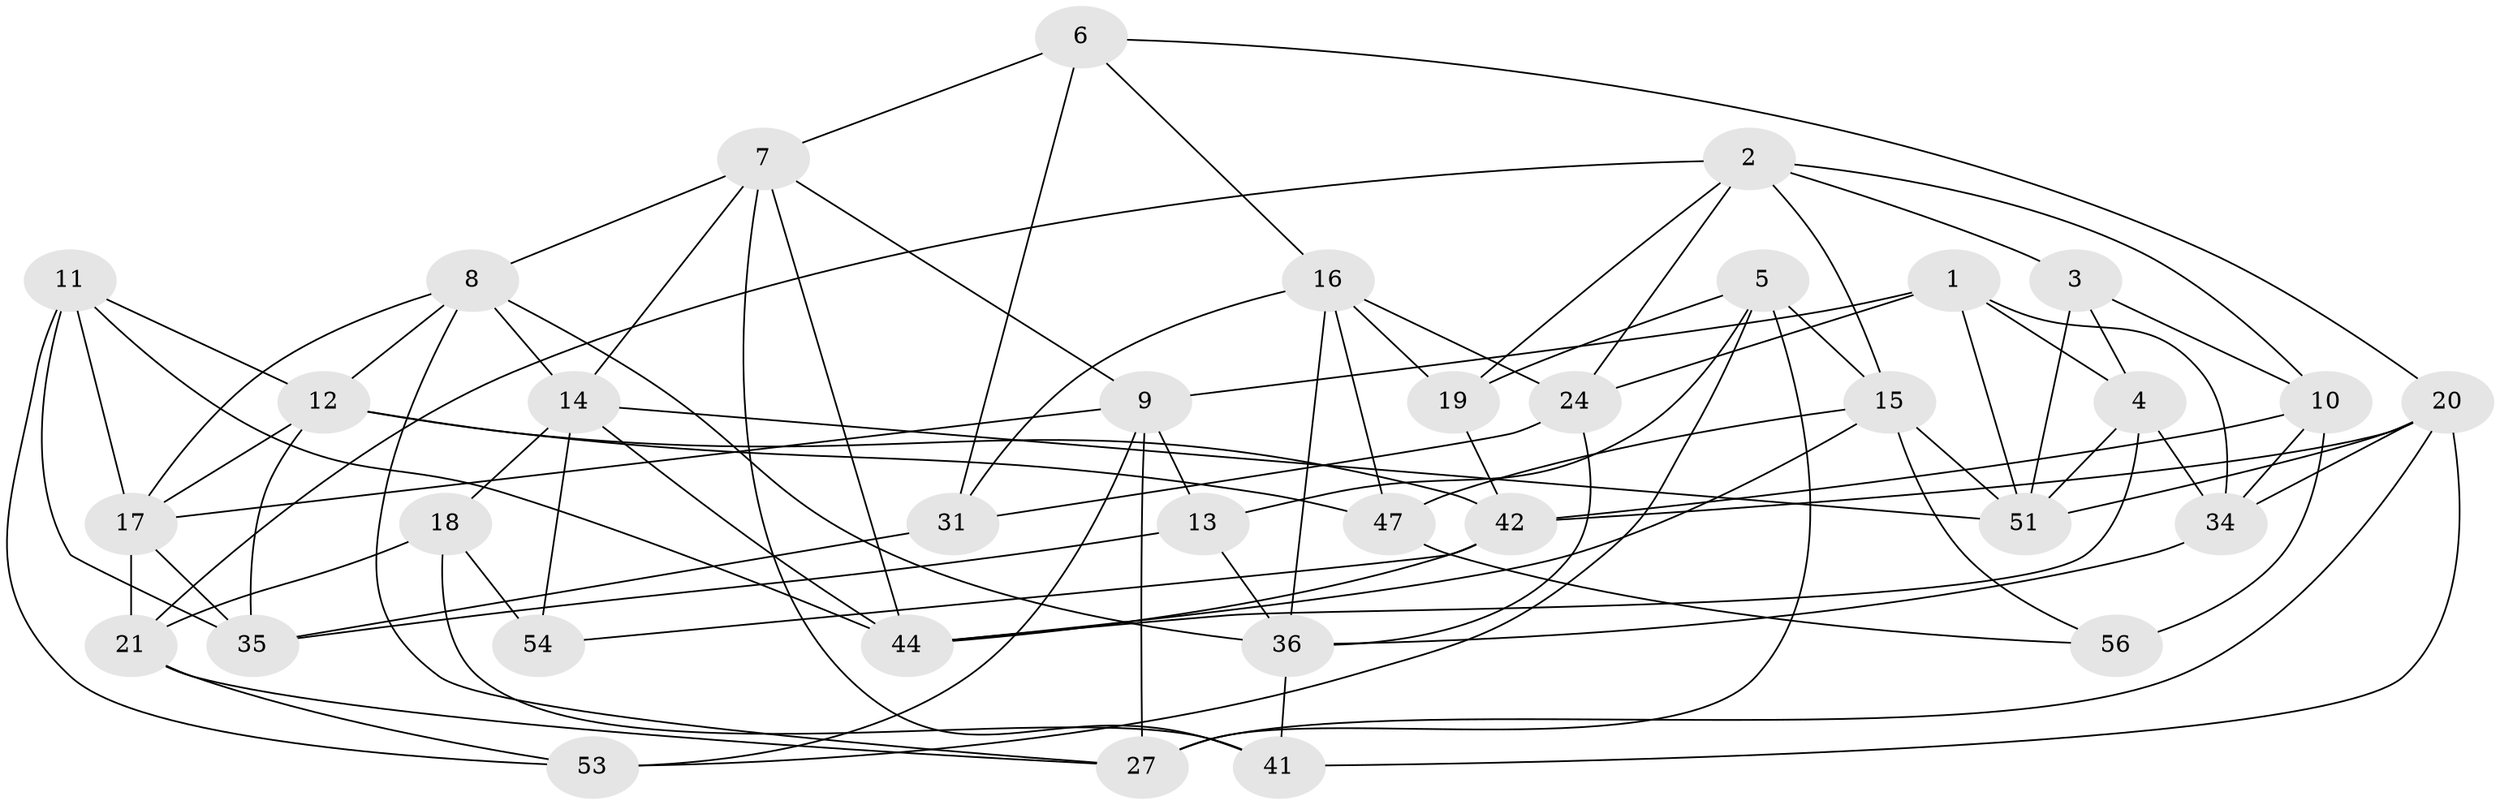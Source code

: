 // Generated by graph-tools (version 1.1) at 2025/24/03/03/25 07:24:22]
// undirected, 35 vertices, 88 edges
graph export_dot {
graph [start="1"]
  node [color=gray90,style=filled];
  1 [super="+23"];
  2 [super="+37"];
  3;
  4 [super="+58"];
  5 [super="+30"];
  6;
  7 [super="+32"];
  8 [super="+33"];
  9 [super="+22"];
  10 [super="+60"];
  11 [super="+52"];
  12 [super="+38"];
  13;
  14 [super="+29"];
  15 [super="+39"];
  16 [super="+26"];
  17 [super="+40"];
  18 [super="+43"];
  19;
  20 [super="+57"];
  21 [super="+25"];
  24 [super="+49"];
  27 [super="+28"];
  31;
  34 [super="+59"];
  35 [super="+48"];
  36 [super="+50"];
  41;
  42 [super="+46"];
  44 [super="+45"];
  47;
  51 [super="+55"];
  53;
  54;
  56;
  1 -- 34;
  1 -- 9;
  1 -- 4;
  1 -- 24 [weight=2];
  1 -- 51;
  2 -- 15;
  2 -- 19;
  2 -- 3;
  2 -- 24;
  2 -- 10;
  2 -- 21;
  3 -- 51;
  3 -- 4;
  3 -- 10;
  4 -- 51;
  4 -- 44;
  4 -- 34 [weight=2];
  5 -- 13;
  5 -- 53;
  5 -- 19;
  5 -- 27 [weight=2];
  5 -- 15;
  6 -- 16;
  6 -- 31;
  6 -- 7;
  6 -- 20;
  7 -- 44;
  7 -- 8;
  7 -- 9;
  7 -- 41;
  7 -- 14;
  8 -- 12;
  8 -- 17;
  8 -- 27;
  8 -- 36;
  8 -- 14;
  9 -- 17;
  9 -- 27;
  9 -- 53;
  9 -- 13;
  10 -- 56 [weight=2];
  10 -- 42;
  10 -- 34;
  11 -- 35 [weight=2];
  11 -- 12;
  11 -- 44;
  11 -- 17;
  11 -- 53;
  12 -- 47;
  12 -- 17;
  12 -- 42;
  12 -- 35;
  13 -- 35;
  13 -- 36;
  14 -- 54;
  14 -- 18;
  14 -- 51;
  14 -- 44;
  15 -- 56;
  15 -- 47;
  15 -- 51;
  15 -- 44;
  16 -- 47;
  16 -- 36;
  16 -- 24;
  16 -- 19;
  16 -- 31;
  17 -- 35;
  17 -- 21;
  18 -- 41;
  18 -- 54 [weight=2];
  18 -- 21 [weight=2];
  19 -- 42;
  20 -- 42;
  20 -- 41;
  20 -- 27;
  20 -- 34;
  20 -- 51;
  21 -- 27;
  21 -- 53;
  24 -- 36;
  24 -- 31;
  31 -- 35;
  34 -- 36;
  36 -- 41;
  42 -- 54;
  42 -- 44;
  47 -- 56;
}

